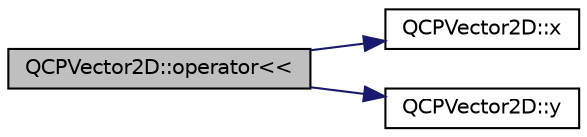 digraph "QCPVector2D::operator&lt;&lt;"
{
  edge [fontname="Helvetica",fontsize="10",labelfontname="Helvetica",labelfontsize="10"];
  node [fontname="Helvetica",fontsize="10",shape=record];
  rankdir="LR";
  Node219 [label="QCPVector2D::operator\<\<",height=0.2,width=0.4,color="black", fillcolor="grey75", style="filled", fontcolor="black"];
  Node219 -> Node220 [color="midnightblue",fontsize="10",style="solid",fontname="Helvetica"];
  Node220 [label="QCPVector2D::x",height=0.2,width=0.4,color="black", fillcolor="white", style="filled",URL="$class_q_c_p_vector2_d.html#a4a099e1f9788d52cb46deb8139aa6195"];
  Node219 -> Node221 [color="midnightblue",fontsize="10",style="solid",fontname="Helvetica"];
  Node221 [label="QCPVector2D::y",height=0.2,width=0.4,color="black", fillcolor="white", style="filled",URL="$class_q_c_p_vector2_d.html#a6398fb643ba380d7961a4b208f4eecf1"];
}
